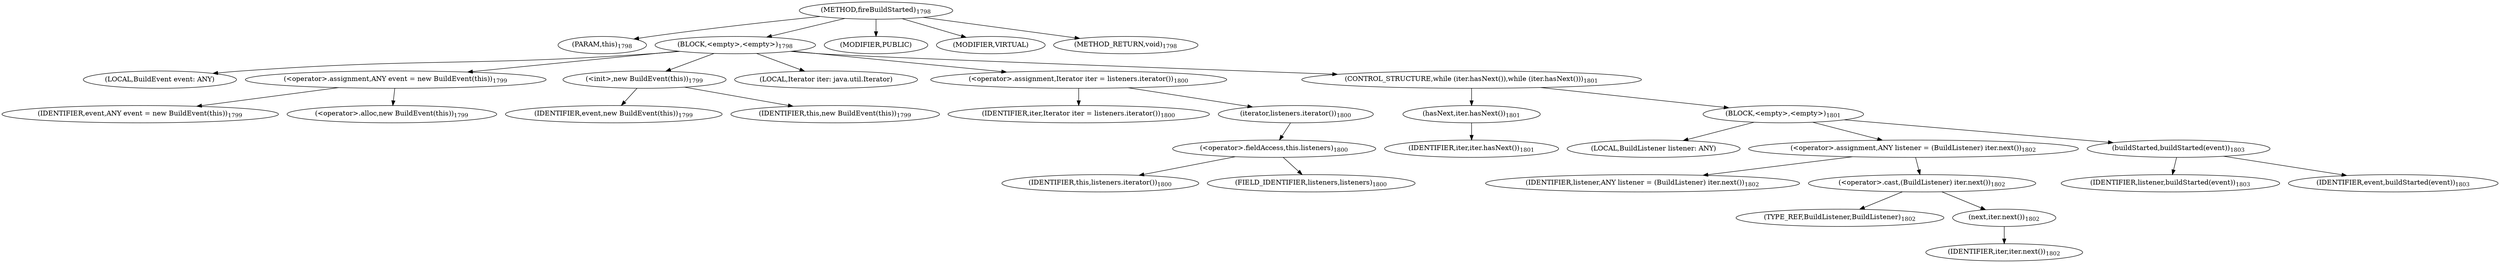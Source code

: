 digraph "fireBuildStarted" {  
"2755" [label = <(METHOD,fireBuildStarted)<SUB>1798</SUB>> ]
"167" [label = <(PARAM,this)<SUB>1798</SUB>> ]
"2756" [label = <(BLOCK,&lt;empty&gt;,&lt;empty&gt;)<SUB>1798</SUB>> ]
"169" [label = <(LOCAL,BuildEvent event: ANY)> ]
"2757" [label = <(&lt;operator&gt;.assignment,ANY event = new BuildEvent(this))<SUB>1799</SUB>> ]
"2758" [label = <(IDENTIFIER,event,ANY event = new BuildEvent(this))<SUB>1799</SUB>> ]
"2759" [label = <(&lt;operator&gt;.alloc,new BuildEvent(this))<SUB>1799</SUB>> ]
"2760" [label = <(&lt;init&gt;,new BuildEvent(this))<SUB>1799</SUB>> ]
"168" [label = <(IDENTIFIER,event,new BuildEvent(this))<SUB>1799</SUB>> ]
"166" [label = <(IDENTIFIER,this,new BuildEvent(this))<SUB>1799</SUB>> ]
"2761" [label = <(LOCAL,Iterator iter: java.util.Iterator)> ]
"2762" [label = <(&lt;operator&gt;.assignment,Iterator iter = listeners.iterator())<SUB>1800</SUB>> ]
"2763" [label = <(IDENTIFIER,iter,Iterator iter = listeners.iterator())<SUB>1800</SUB>> ]
"2764" [label = <(iterator,listeners.iterator())<SUB>1800</SUB>> ]
"2765" [label = <(&lt;operator&gt;.fieldAccess,this.listeners)<SUB>1800</SUB>> ]
"2766" [label = <(IDENTIFIER,this,listeners.iterator())<SUB>1800</SUB>> ]
"2767" [label = <(FIELD_IDENTIFIER,listeners,listeners)<SUB>1800</SUB>> ]
"2768" [label = <(CONTROL_STRUCTURE,while (iter.hasNext()),while (iter.hasNext()))<SUB>1801</SUB>> ]
"2769" [label = <(hasNext,iter.hasNext())<SUB>1801</SUB>> ]
"2770" [label = <(IDENTIFIER,iter,iter.hasNext())<SUB>1801</SUB>> ]
"2771" [label = <(BLOCK,&lt;empty&gt;,&lt;empty&gt;)<SUB>1801</SUB>> ]
"2772" [label = <(LOCAL,BuildListener listener: ANY)> ]
"2773" [label = <(&lt;operator&gt;.assignment,ANY listener = (BuildListener) iter.next())<SUB>1802</SUB>> ]
"2774" [label = <(IDENTIFIER,listener,ANY listener = (BuildListener) iter.next())<SUB>1802</SUB>> ]
"2775" [label = <(&lt;operator&gt;.cast,(BuildListener) iter.next())<SUB>1802</SUB>> ]
"2776" [label = <(TYPE_REF,BuildListener,BuildListener)<SUB>1802</SUB>> ]
"2777" [label = <(next,iter.next())<SUB>1802</SUB>> ]
"2778" [label = <(IDENTIFIER,iter,iter.next())<SUB>1802</SUB>> ]
"2779" [label = <(buildStarted,buildStarted(event))<SUB>1803</SUB>> ]
"2780" [label = <(IDENTIFIER,listener,buildStarted(event))<SUB>1803</SUB>> ]
"2781" [label = <(IDENTIFIER,event,buildStarted(event))<SUB>1803</SUB>> ]
"2782" [label = <(MODIFIER,PUBLIC)> ]
"2783" [label = <(MODIFIER,VIRTUAL)> ]
"2784" [label = <(METHOD_RETURN,void)<SUB>1798</SUB>> ]
  "2755" -> "167" 
  "2755" -> "2756" 
  "2755" -> "2782" 
  "2755" -> "2783" 
  "2755" -> "2784" 
  "2756" -> "169" 
  "2756" -> "2757" 
  "2756" -> "2760" 
  "2756" -> "2761" 
  "2756" -> "2762" 
  "2756" -> "2768" 
  "2757" -> "2758" 
  "2757" -> "2759" 
  "2760" -> "168" 
  "2760" -> "166" 
  "2762" -> "2763" 
  "2762" -> "2764" 
  "2764" -> "2765" 
  "2765" -> "2766" 
  "2765" -> "2767" 
  "2768" -> "2769" 
  "2768" -> "2771" 
  "2769" -> "2770" 
  "2771" -> "2772" 
  "2771" -> "2773" 
  "2771" -> "2779" 
  "2773" -> "2774" 
  "2773" -> "2775" 
  "2775" -> "2776" 
  "2775" -> "2777" 
  "2777" -> "2778" 
  "2779" -> "2780" 
  "2779" -> "2781" 
}
